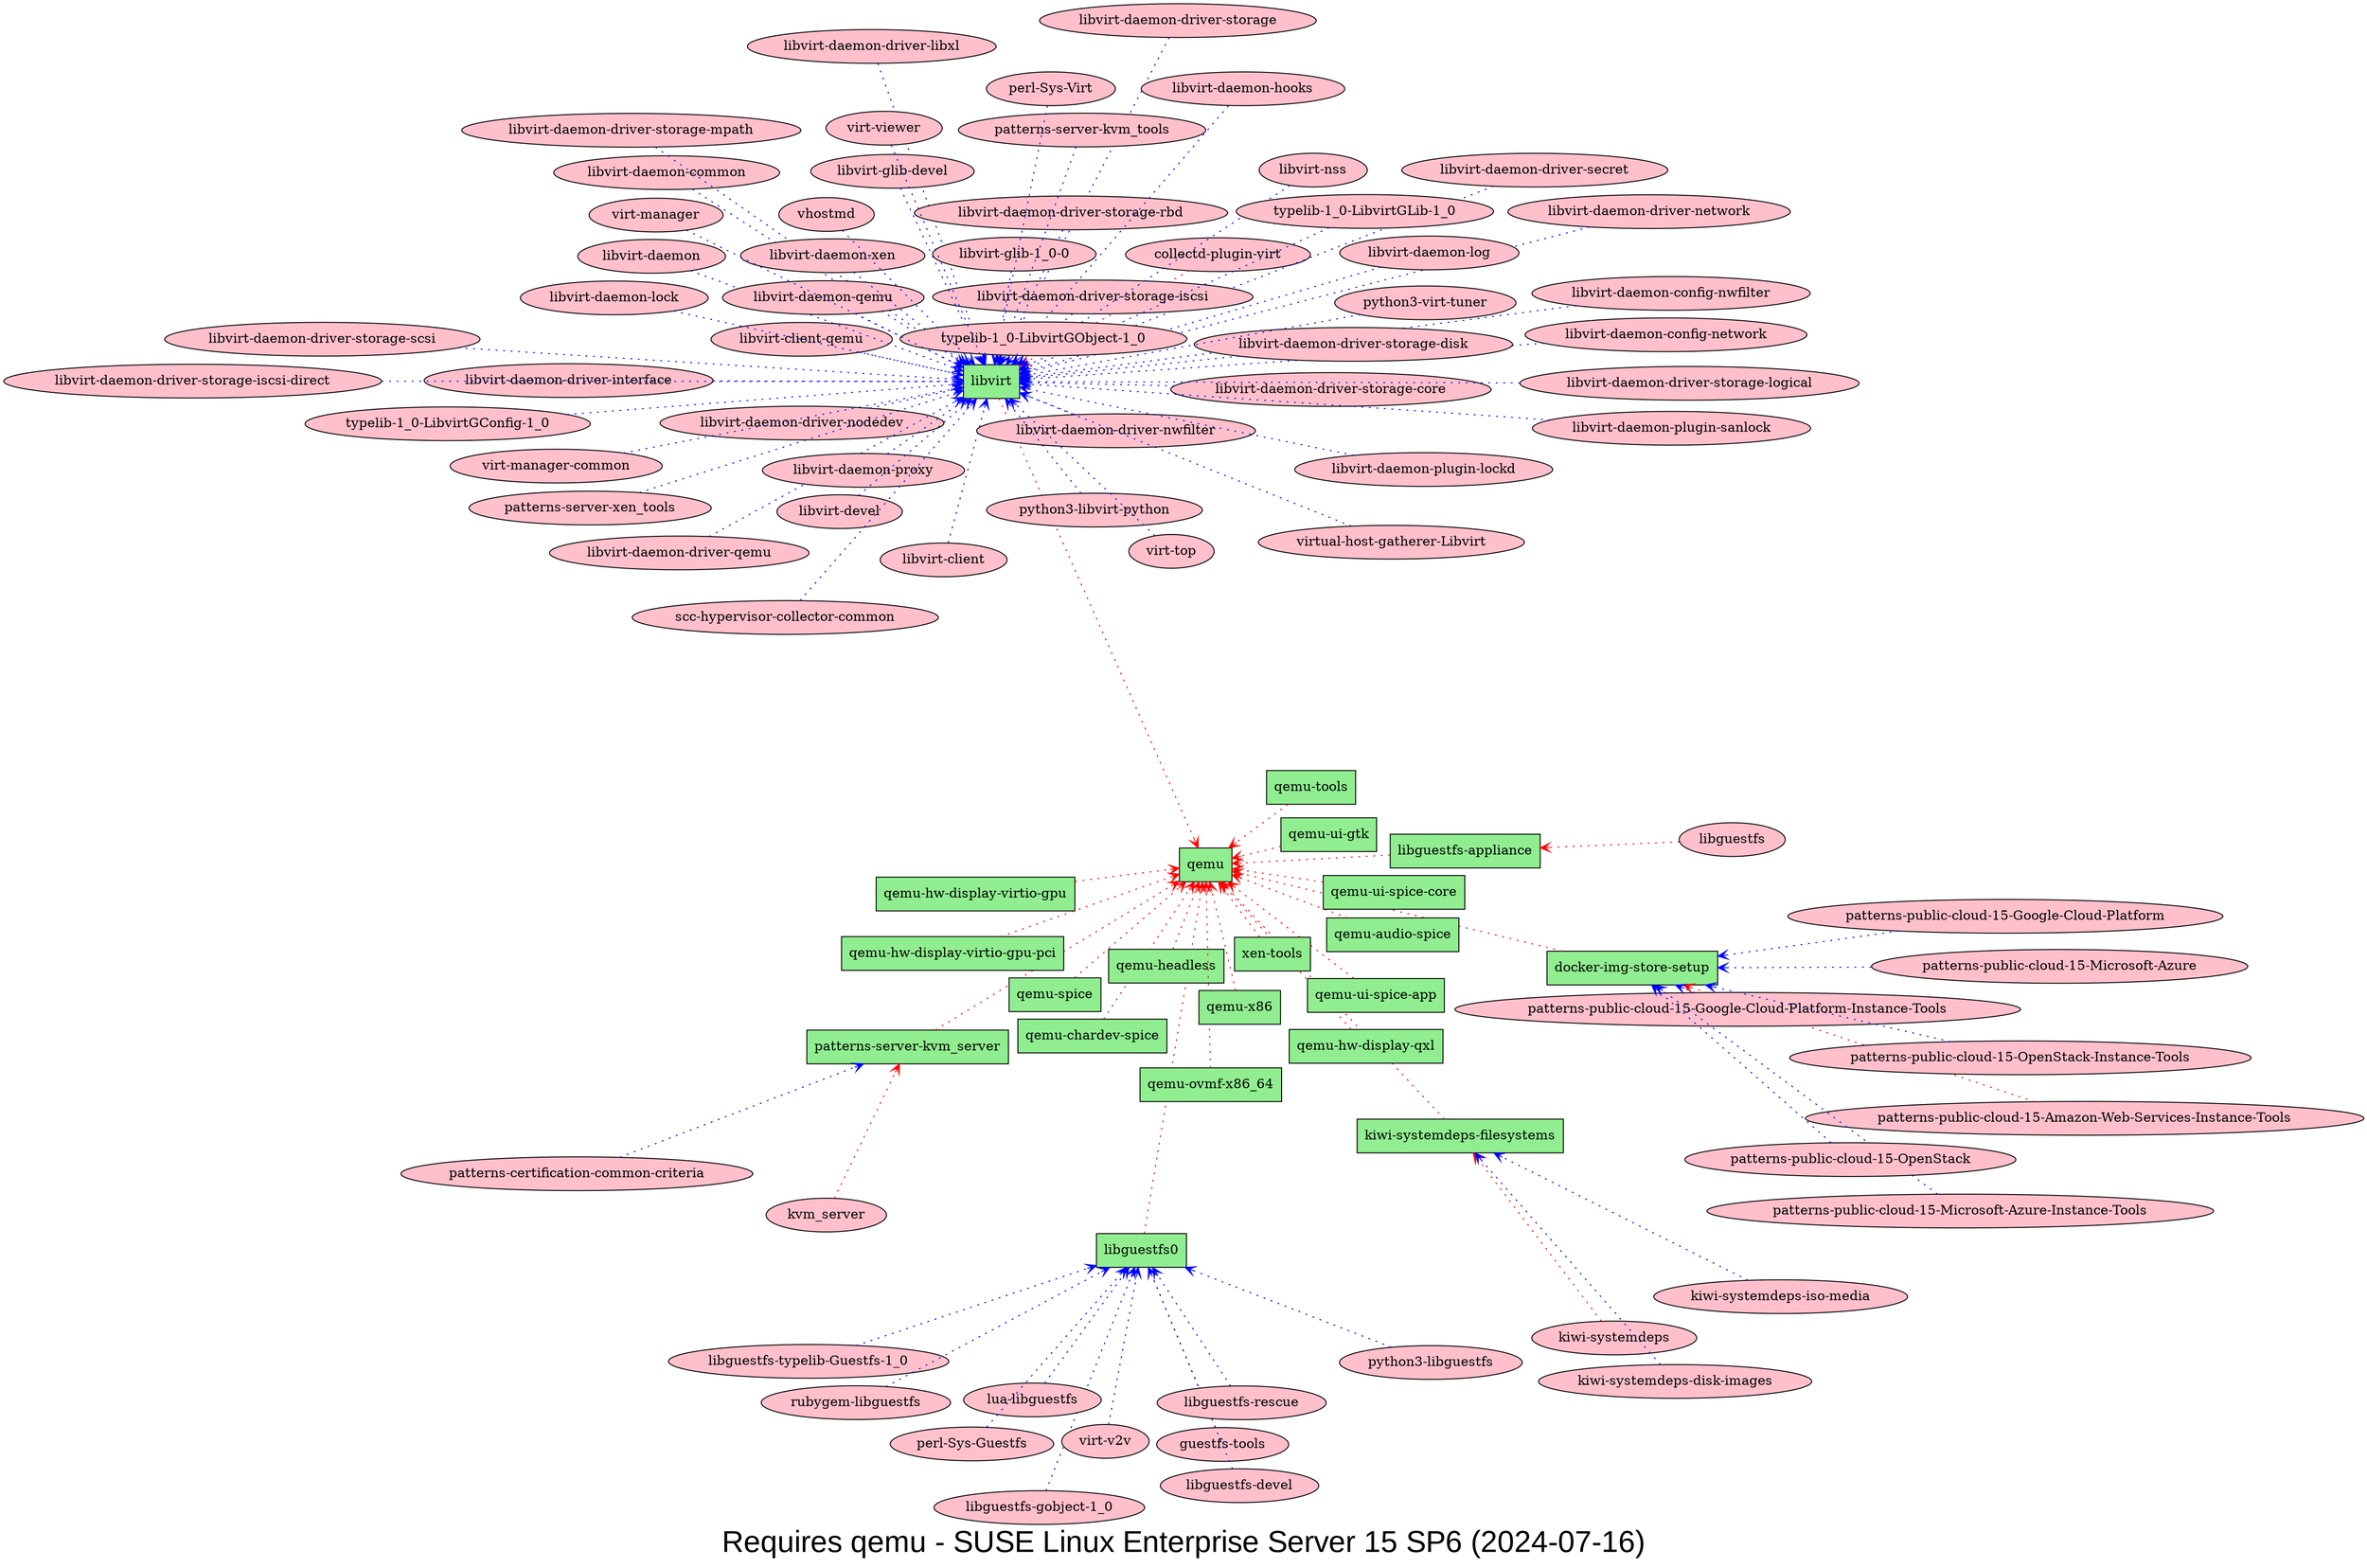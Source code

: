 digraph PackageDependencies {
graph [label="Requires qemu - SUSE Linux Enterprise Server 15 SP6 (2024-07-16)", layout=fdp, fontsize=32, fontname="Arial"];
node [shape=box, style=filled, fillcolor=lightgreen];
edge [arrowhead=vee];
"patterns-public-cloud-15-Amazon-Web-Services-Instance-Tools" [shape=ellipse, style=filled, fillcolor=pink];
"patterns-public-cloud-15-Amazon-Web-Services-Instance-Tools" -> "docker-img-store-setup" -> "qemu" [color=green, color=red, style=dotted];
"patterns-public-cloud-15-Google-Cloud-Platform" [shape=ellipse, style=filled, fillcolor=pink];
"patterns-public-cloud-15-Google-Cloud-Platform" -> "docker-img-store-setup" [color=blue, style=dotted];
"patterns-public-cloud-15-Google-Cloud-Platform-Instance-Tools" [shape=ellipse, style=filled, fillcolor=pink];
"patterns-public-cloud-15-Google-Cloud-Platform-Instance-Tools" -> "docker-img-store-setup" [color=blue, style=dotted];
"patterns-public-cloud-15-Microsoft-Azure" [shape=ellipse, style=filled, fillcolor=pink];
"patterns-public-cloud-15-Microsoft-Azure" -> "docker-img-store-setup" [color=blue, style=dotted];
"patterns-public-cloud-15-Microsoft-Azure-Instance-Tools" [shape=ellipse, style=filled, fillcolor=pink];
"patterns-public-cloud-15-Microsoft-Azure-Instance-Tools" -> "docker-img-store-setup" [color=blue, style=dotted];
"patterns-public-cloud-15-OpenStack" [shape=ellipse, style=filled, fillcolor=pink];
"patterns-public-cloud-15-OpenStack" -> "docker-img-store-setup" [color=blue, style=dotted];
"patterns-public-cloud-15-OpenStack-Instance-Tools" [shape=ellipse, style=filled, fillcolor=pink];
"patterns-public-cloud-15-OpenStack-Instance-Tools" -> "docker-img-store-setup" [color=blue, style=dotted];
"kiwi-systemdeps" [shape=ellipse, style=filled, fillcolor=pink];
"kiwi-systemdeps" -> "kiwi-systemdeps-filesystems" -> "qemu" [color=green, color=red, style=dotted];
"kiwi-systemdeps-disk-images" [shape=ellipse, style=filled, fillcolor=pink];
"kiwi-systemdeps-disk-images" -> "kiwi-systemdeps-filesystems" [color=blue, style=dotted];
"kiwi-systemdeps-iso-media" [shape=ellipse, style=filled, fillcolor=pink];
"kiwi-systemdeps-iso-media" -> "kiwi-systemdeps-filesystems" [color=blue, style=dotted];
"libguestfs" [shape=ellipse, style=filled, fillcolor=pink];
"libguestfs" -> "libguestfs-appliance" -> "qemu" [color=green, color=red, style=dotted];
"guestfs-tools" [shape=ellipse, style=filled, fillcolor=pink];
"guestfs-tools" -> "libguestfs0" -> "qemu" [color=green, color=red, style=dotted];
"libguestfs-devel" [shape=ellipse, style=filled, fillcolor=pink];
"libguestfs-devel" -> "libguestfs0" [color=blue, style=dotted];
"libguestfs-gobject-1_0" [shape=ellipse, style=filled, fillcolor=pink];
"libguestfs-gobject-1_0" -> "libguestfs0" [color=blue, style=dotted];
"libguestfs-rescue" [shape=ellipse, style=filled, fillcolor=pink];
"libguestfs-rescue" -> "libguestfs0" [color=blue, style=dotted];
"libguestfs-typelib-Guestfs-1_0" [shape=ellipse, style=filled, fillcolor=pink];
"libguestfs-typelib-Guestfs-1_0" -> "libguestfs0" [color=blue, style=dotted];
"lua-libguestfs" [shape=ellipse, style=filled, fillcolor=pink];
"lua-libguestfs" -> "libguestfs0" [color=blue, style=dotted];
"perl-Sys-Guestfs" [shape=ellipse, style=filled, fillcolor=pink];
"perl-Sys-Guestfs" -> "libguestfs0" [color=blue, style=dotted];
"python3-libguestfs" [shape=ellipse, style=filled, fillcolor=pink];
"python3-libguestfs" -> "libguestfs0" [color=blue, style=dotted];
"rubygem-libguestfs" [shape=ellipse, style=filled, fillcolor=pink];
"rubygem-libguestfs" -> "libguestfs0" [color=blue, style=dotted];
"virt-v2v" [shape=ellipse, style=filled, fillcolor=pink];
"virt-v2v" -> "libguestfs0" [color=blue, style=dotted];
"collectd-plugin-virt" [shape=ellipse, style=filled, fillcolor=pink];
"collectd-plugin-virt" -> "libvirt" -> "qemu" [color=green, color=red, style=dotted];
"libvirt-client" [shape=ellipse, style=filled, fillcolor=pink];
"libvirt-client" -> "libvirt" [color=blue, style=dotted];
"libvirt-client-qemu" [shape=ellipse, style=filled, fillcolor=pink];
"libvirt-client-qemu" -> "libvirt" [color=blue, style=dotted];
"libvirt-daemon" [shape=ellipse, style=filled, fillcolor=pink];
"libvirt-daemon" -> "libvirt" [color=blue, style=dotted];
"libvirt-daemon-common" [shape=ellipse, style=filled, fillcolor=pink];
"libvirt-daemon-common" -> "libvirt" [color=blue, style=dotted];
"libvirt-daemon-config-network" [shape=ellipse, style=filled, fillcolor=pink];
"libvirt-daemon-config-network" -> "libvirt" [color=blue, style=dotted];
"libvirt-daemon-config-nwfilter" [shape=ellipse, style=filled, fillcolor=pink];
"libvirt-daemon-config-nwfilter" -> "libvirt" [color=blue, style=dotted];
"libvirt-daemon-driver-interface" [shape=ellipse, style=filled, fillcolor=pink];
"libvirt-daemon-driver-interface" -> "libvirt" [color=blue, style=dotted];
"libvirt-daemon-driver-libxl" [shape=ellipse, style=filled, fillcolor=pink];
"libvirt-daemon-driver-libxl" -> "libvirt" [color=blue, style=dotted];
"libvirt-daemon-driver-network" [shape=ellipse, style=filled, fillcolor=pink];
"libvirt-daemon-driver-network" -> "libvirt" [color=blue, style=dotted];
"libvirt-daemon-driver-nodedev" [shape=ellipse, style=filled, fillcolor=pink];
"libvirt-daemon-driver-nodedev" -> "libvirt" [color=blue, style=dotted];
"libvirt-daemon-driver-nwfilter" [shape=ellipse, style=filled, fillcolor=pink];
"libvirt-daemon-driver-nwfilter" -> "libvirt" [color=blue, style=dotted];
"libvirt-daemon-driver-qemu" [shape=ellipse, style=filled, fillcolor=pink];
"libvirt-daemon-driver-qemu" -> "libvirt" [color=blue, style=dotted];
"libvirt-daemon-driver-secret" [shape=ellipse, style=filled, fillcolor=pink];
"libvirt-daemon-driver-secret" -> "libvirt" [color=blue, style=dotted];
"libvirt-daemon-driver-storage" [shape=ellipse, style=filled, fillcolor=pink];
"libvirt-daemon-driver-storage" -> "libvirt" [color=blue, style=dotted];
"libvirt-daemon-driver-storage-core" [shape=ellipse, style=filled, fillcolor=pink];
"libvirt-daemon-driver-storage-core" -> "libvirt" [color=blue, style=dotted];
"libvirt-daemon-driver-storage-disk" [shape=ellipse, style=filled, fillcolor=pink];
"libvirt-daemon-driver-storage-disk" -> "libvirt" [color=blue, style=dotted];
"libvirt-daemon-driver-storage-iscsi" [shape=ellipse, style=filled, fillcolor=pink];
"libvirt-daemon-driver-storage-iscsi" -> "libvirt" [color=blue, style=dotted];
"libvirt-daemon-driver-storage-iscsi-direct" [shape=ellipse, style=filled, fillcolor=pink];
"libvirt-daemon-driver-storage-iscsi-direct" -> "libvirt" [color=blue, style=dotted];
"libvirt-daemon-driver-storage-logical" [shape=ellipse, style=filled, fillcolor=pink];
"libvirt-daemon-driver-storage-logical" -> "libvirt" [color=blue, style=dotted];
"libvirt-daemon-driver-storage-mpath" [shape=ellipse, style=filled, fillcolor=pink];
"libvirt-daemon-driver-storage-mpath" -> "libvirt" [color=blue, style=dotted];
"libvirt-daemon-driver-storage-rbd" [shape=ellipse, style=filled, fillcolor=pink];
"libvirt-daemon-driver-storage-rbd" -> "libvirt" [color=blue, style=dotted];
"libvirt-daemon-driver-storage-scsi" [shape=ellipse, style=filled, fillcolor=pink];
"libvirt-daemon-driver-storage-scsi" -> "libvirt" [color=blue, style=dotted];
"libvirt-daemon-hooks" [shape=ellipse, style=filled, fillcolor=pink];
"libvirt-daemon-hooks" -> "libvirt" [color=blue, style=dotted];
"libvirt-daemon-lock" [shape=ellipse, style=filled, fillcolor=pink];
"libvirt-daemon-lock" -> "libvirt" [color=blue, style=dotted];
"libvirt-daemon-log" [shape=ellipse, style=filled, fillcolor=pink];
"libvirt-daemon-log" -> "libvirt" [color=blue, style=dotted];
"libvirt-daemon-plugin-lockd" [shape=ellipse, style=filled, fillcolor=pink];
"libvirt-daemon-plugin-lockd" -> "libvirt" [color=blue, style=dotted];
"libvirt-daemon-plugin-sanlock" [shape=ellipse, style=filled, fillcolor=pink];
"libvirt-daemon-plugin-sanlock" -> "libvirt" [color=blue, style=dotted];
"libvirt-daemon-proxy" [shape=ellipse, style=filled, fillcolor=pink];
"libvirt-daemon-proxy" -> "libvirt" [color=blue, style=dotted];
"libvirt-daemon-qemu" [shape=ellipse, style=filled, fillcolor=pink];
"libvirt-daemon-qemu" -> "libvirt" [color=blue, style=dotted];
"libvirt-daemon-xen" [shape=ellipse, style=filled, fillcolor=pink];
"libvirt-daemon-xen" -> "libvirt" [color=blue, style=dotted];
"libvirt-devel" [shape=ellipse, style=filled, fillcolor=pink];
"libvirt-devel" -> "libvirt" [color=blue, style=dotted];
"libvirt-glib-1_0-0" [shape=ellipse, style=filled, fillcolor=pink];
"libvirt-glib-1_0-0" -> "libvirt" [color=blue, style=dotted];
"libvirt-glib-devel" [shape=ellipse, style=filled, fillcolor=pink];
"libvirt-glib-devel" -> "libvirt" [color=blue, style=dotted];
"libvirt-nss" [shape=ellipse, style=filled, fillcolor=pink];
"libvirt-nss" -> "libvirt" [color=blue, style=dotted];
"patterns-server-kvm_tools" [shape=ellipse, style=filled, fillcolor=pink];
"patterns-server-kvm_tools" -> "libvirt" [color=blue, style=dotted];
"patterns-server-xen_tools" [shape=ellipse, style=filled, fillcolor=pink];
"patterns-server-xen_tools" -> "libvirt" [color=blue, style=dotted];
"perl-Sys-Virt" [shape=ellipse, style=filled, fillcolor=pink];
"perl-Sys-Virt" -> "libvirt" [color=blue, style=dotted];
"python3-libvirt-python" [shape=ellipse, style=filled, fillcolor=pink];
"python3-libvirt-python" -> "libvirt" [color=blue, style=dotted];
"python3-virt-tuner" [shape=ellipse, style=filled, fillcolor=pink];
"python3-virt-tuner" -> "libvirt" [color=blue, style=dotted];
"scc-hypervisor-collector-common" [shape=ellipse, style=filled, fillcolor=pink];
"scc-hypervisor-collector-common" -> "libvirt" [color=blue, style=dotted];
"typelib-1_0-LibvirtGConfig-1_0" [shape=ellipse, style=filled, fillcolor=pink];
"typelib-1_0-LibvirtGConfig-1_0" -> "libvirt" [color=blue, style=dotted];
"typelib-1_0-LibvirtGLib-1_0" [shape=ellipse, style=filled, fillcolor=pink];
"typelib-1_0-LibvirtGLib-1_0" -> "libvirt" [color=blue, style=dotted];
"typelib-1_0-LibvirtGObject-1_0" [shape=ellipse, style=filled, fillcolor=pink];
"typelib-1_0-LibvirtGObject-1_0" -> "libvirt" [color=blue, style=dotted];
"vhostmd" [shape=ellipse, style=filled, fillcolor=pink];
"vhostmd" -> "libvirt" [color=blue, style=dotted];
"virt-manager" [shape=ellipse, style=filled, fillcolor=pink];
"virt-manager" -> "libvirt" [color=blue, style=dotted];
"virt-manager-common" [shape=ellipse, style=filled, fillcolor=pink];
"virt-manager-common" -> "libvirt" [color=blue, style=dotted];
"virt-top" [shape=ellipse, style=filled, fillcolor=pink];
"virt-top" -> "libvirt" [color=blue, style=dotted];
"virt-viewer" [shape=ellipse, style=filled, fillcolor=pink];
"virt-viewer" -> "libvirt" [color=blue, style=dotted];
"virtual-host-gatherer-Libvirt" [shape=ellipse, style=filled, fillcolor=pink];
"virtual-host-gatherer-Libvirt" -> "libvirt" [color=blue, style=dotted];
"kvm_server" [shape=ellipse, style=filled, fillcolor=pink];
"kvm_server" -> "patterns-server-kvm_server" -> "qemu" [color=green, color=red, style=dotted];
"patterns-certification-common-criteria" [shape=ellipse, style=filled, fillcolor=pink];
"patterns-certification-common-criteria" -> "patterns-server-kvm_server" [color=blue, style=dotted];
"qemu-audio-spice" -> "qemu" [color=red, style=dotted];
"qemu-chardev-spice" -> "qemu" [color=red, style=dotted];
"qemu-headless" -> "qemu" [color=red, style=dotted];
"qemu-hw-display-qxl" -> "qemu" [color=red, style=dotted];
"qemu-hw-display-virtio-gpu" -> "qemu" [color=red, style=dotted];
"qemu-hw-display-virtio-gpu-pci" -> "qemu" [color=red, style=dotted];
"qemu-ovmf-x86_64" -> "qemu" [color=red, style=dotted];
"qemu-spice" -> "qemu" [color=red, style=dotted];
"qemu-tools" -> "qemu" [color=red, style=dotted];
"qemu-ui-gtk" -> "qemu" [color=red, style=dotted];
"qemu-ui-spice-app" -> "qemu" [color=red, style=dotted];
"qemu-ui-spice-core" -> "qemu" [color=red, style=dotted];
"qemu-x86" -> "qemu" [color=red, style=dotted];
"xen-tools" -> "qemu" [color=red, style=dotted];
}
